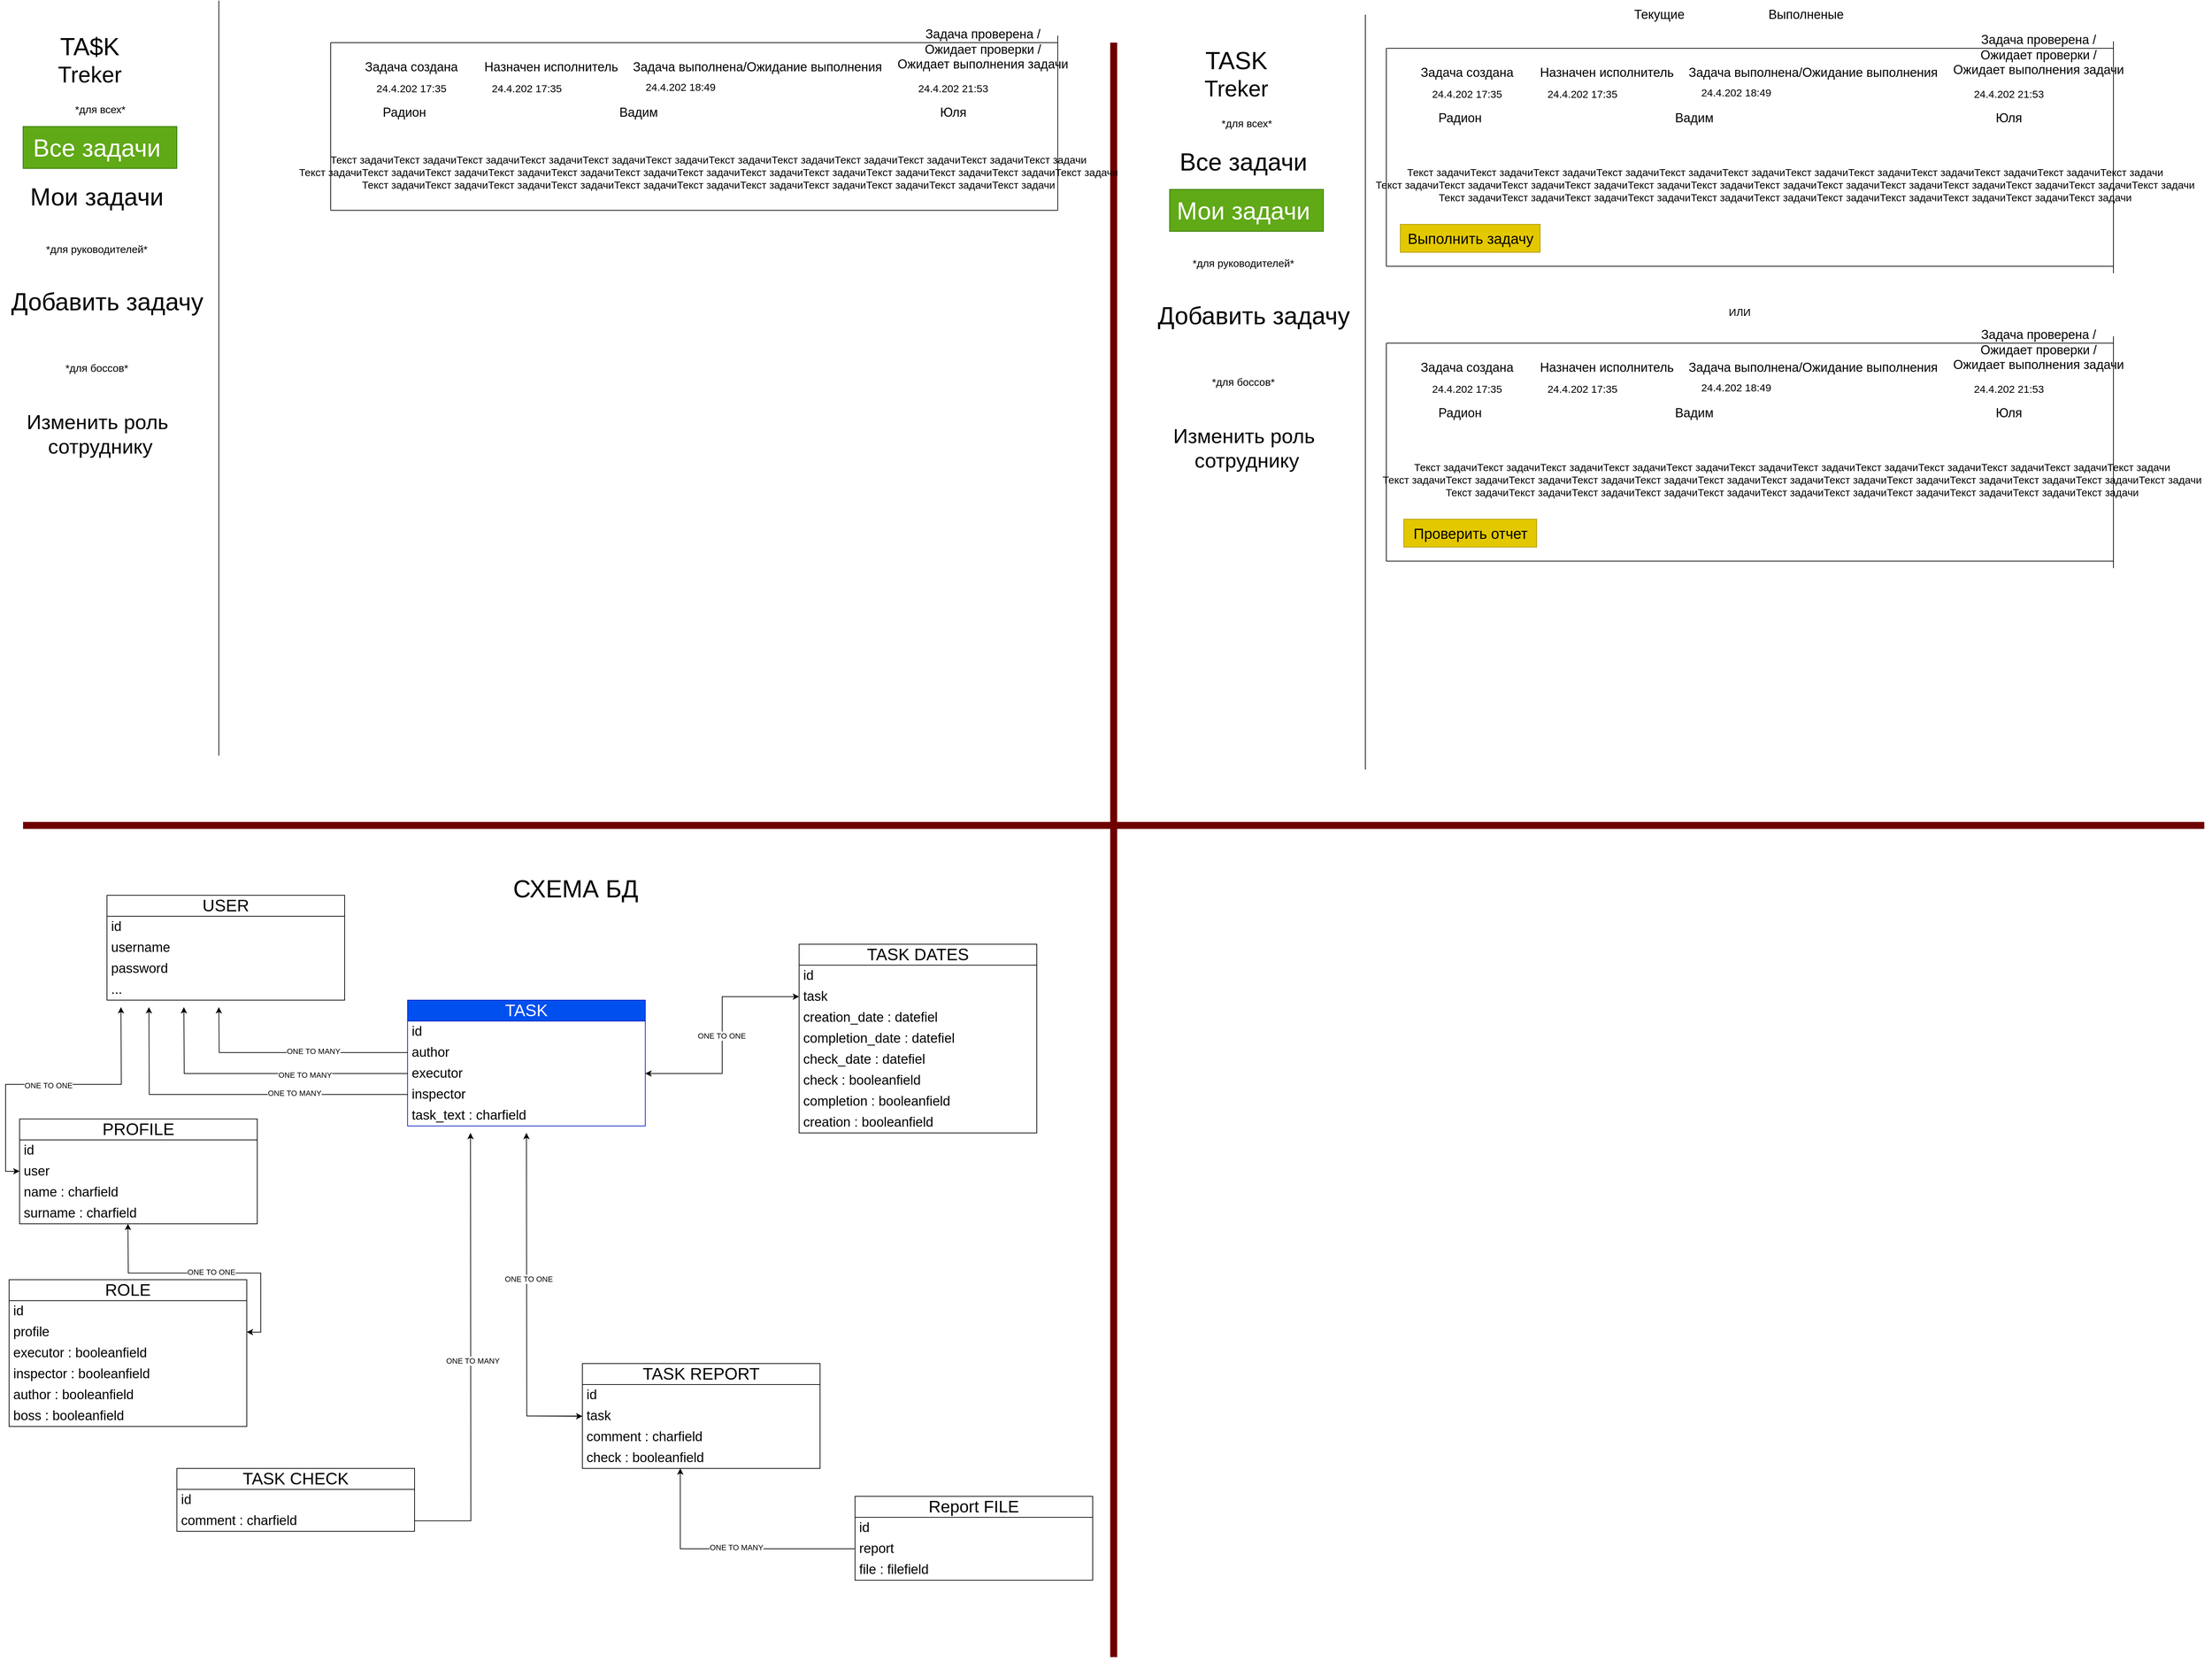 <mxfile version="24.7.17">
  <diagram name="Страница — 1" id="W4b2dV0mAFgNPlv_mc90">
    <mxGraphModel dx="3990" dy="2712" grid="1" gridSize="10" guides="1" tooltips="1" connect="1" arrows="1" fold="1" page="1" pageScale="1" pageWidth="1600" pageHeight="1200" math="0" shadow="0">
      <root>
        <mxCell id="0" />
        <mxCell id="1" parent="0" />
        <mxCell id="BYbfCk42pJMVtkxHDSxJ-13" value="" style="endArrow=none;html=1;rounded=0;fillColor=#a20025;strokeColor=#6F0000;strokeWidth=10;" edge="1" parent="1">
          <mxGeometry width="50" height="50" relative="1" as="geometry">
            <mxPoint y="1190" as="sourcePoint" />
            <mxPoint y="-1120" as="targetPoint" />
          </mxGeometry>
        </mxCell>
        <mxCell id="BYbfCk42pJMVtkxHDSxJ-14" value="" style="endArrow=none;html=1;rounded=0;fillColor=#a20025;strokeColor=#6F0000;strokeWidth=10;" edge="1" parent="1">
          <mxGeometry width="50" height="50" relative="1" as="geometry">
            <mxPoint x="1560" as="sourcePoint" />
            <mxPoint x="-1560" as="targetPoint" />
          </mxGeometry>
        </mxCell>
        <mxCell id="BYbfCk42pJMVtkxHDSxJ-15" value="" style="endArrow=none;html=1;rounded=0;" edge="1" parent="1">
          <mxGeometry width="50" height="50" relative="1" as="geometry">
            <mxPoint x="-1280" y="-100" as="sourcePoint" />
            <mxPoint x="-1280" y="-110" as="targetPoint" />
            <Array as="points">
              <mxPoint x="-1280" y="-1180" />
            </Array>
          </mxGeometry>
        </mxCell>
        <mxCell id="BYbfCk42pJMVtkxHDSxJ-16" value="&lt;font style=&quot;font-size: 35px;&quot;&gt;TA$K&lt;/font&gt;&lt;div&gt;&lt;font style=&quot;font-size: 32px;&quot;&gt;Treker&lt;/font&gt;&lt;/div&gt;" style="text;html=1;align=center;verticalAlign=middle;resizable=0;points=[];autosize=1;strokeColor=none;fillColor=none;" vertex="1" parent="1">
          <mxGeometry x="-1520" y="-1140" width="110" height="90" as="geometry" />
        </mxCell>
        <mxCell id="BYbfCk42pJMVtkxHDSxJ-18" value="&lt;span style=&quot;font-size: 35px;&quot;&gt;Все задачи&amp;nbsp;&lt;/span&gt;" style="text;html=1;align=center;verticalAlign=middle;resizable=0;points=[];autosize=1;strokeColor=#2D7600;fillColor=#60a917;fontColor=#ffffff;" vertex="1" parent="1">
          <mxGeometry x="-1560" y="-1000" width="220" height="60" as="geometry" />
        </mxCell>
        <mxCell id="BYbfCk42pJMVtkxHDSxJ-19" value="&lt;span style=&quot;font-size: 35px;&quot;&gt;Мои задачи&amp;nbsp;&lt;/span&gt;" style="text;html=1;align=center;verticalAlign=middle;resizable=0;points=[];autosize=1;strokeColor=none;fillColor=none;" vertex="1" parent="1">
          <mxGeometry x="-1560" y="-930" width="220" height="60" as="geometry" />
        </mxCell>
        <mxCell id="BYbfCk42pJMVtkxHDSxJ-20" value="&lt;font style=&quot;font-size: 15px;&quot;&gt;*для всех*&lt;/font&gt;" style="text;html=1;align=center;verticalAlign=middle;resizable=0;points=[];autosize=1;strokeColor=none;fillColor=none;" vertex="1" parent="1">
          <mxGeometry x="-1500" y="-1040" width="100" height="30" as="geometry" />
        </mxCell>
        <mxCell id="BYbfCk42pJMVtkxHDSxJ-22" value="&lt;font style=&quot;font-size: 15px;&quot;&gt;*для руководителей*&lt;/font&gt;" style="text;html=1;align=center;verticalAlign=middle;resizable=0;points=[];autosize=1;strokeColor=none;fillColor=none;" vertex="1" parent="1">
          <mxGeometry x="-1540" y="-840" width="170" height="30" as="geometry" />
        </mxCell>
        <mxCell id="BYbfCk42pJMVtkxHDSxJ-23" value="&lt;span style=&quot;font-size: 35px;&quot;&gt;Добавить задачу&lt;/span&gt;" style="text;html=1;align=center;verticalAlign=middle;resizable=0;points=[];autosize=1;strokeColor=none;fillColor=none;" vertex="1" parent="1">
          <mxGeometry x="-1590" y="-780" width="300" height="60" as="geometry" />
        </mxCell>
        <mxCell id="BYbfCk42pJMVtkxHDSxJ-24" value="&lt;font style=&quot;font-size: 15px;&quot;&gt;*для боссов*&lt;/font&gt;" style="text;html=1;align=center;verticalAlign=middle;resizable=0;points=[];autosize=1;strokeColor=none;fillColor=none;" vertex="1" parent="1">
          <mxGeometry x="-1510" y="-670" width="110" height="30" as="geometry" />
        </mxCell>
        <mxCell id="BYbfCk42pJMVtkxHDSxJ-25" value="&lt;font style=&quot;font-size: 29px;&quot;&gt;Изменить роль&amp;nbsp;&lt;/font&gt;&lt;div&gt;&lt;font style=&quot;font-size: 29px;&quot;&gt;сотруднику&lt;/font&gt;&lt;/div&gt;" style="text;html=1;align=center;verticalAlign=middle;resizable=0;points=[];autosize=1;strokeColor=none;fillColor=none;" vertex="1" parent="1">
          <mxGeometry x="-1565" y="-600" width="230" height="80" as="geometry" />
        </mxCell>
        <mxCell id="BYbfCk42pJMVtkxHDSxJ-26" value="" style="endArrow=none;html=1;rounded=0;" edge="1" parent="1">
          <mxGeometry width="50" height="50" relative="1" as="geometry">
            <mxPoint x="-1120" y="-1120" as="sourcePoint" />
            <mxPoint x="-80" y="-1120" as="targetPoint" />
          </mxGeometry>
        </mxCell>
        <mxCell id="BYbfCk42pJMVtkxHDSxJ-27" value="" style="endArrow=none;html=1;rounded=0;" edge="1" parent="1">
          <mxGeometry width="50" height="50" relative="1" as="geometry">
            <mxPoint x="-1120" y="-880" as="sourcePoint" />
            <mxPoint x="-1120" y="-1120" as="targetPoint" />
          </mxGeometry>
        </mxCell>
        <mxCell id="BYbfCk42pJMVtkxHDSxJ-28" value="" style="endArrow=none;html=1;rounded=0;" edge="1" parent="1">
          <mxGeometry width="50" height="50" relative="1" as="geometry">
            <mxPoint x="-1120" y="-880" as="sourcePoint" />
            <mxPoint x="-80" y="-880" as="targetPoint" />
          </mxGeometry>
        </mxCell>
        <mxCell id="BYbfCk42pJMVtkxHDSxJ-29" value="" style="endArrow=none;html=1;rounded=0;" edge="1" parent="1">
          <mxGeometry width="50" height="50" relative="1" as="geometry">
            <mxPoint x="-80" y="-880" as="sourcePoint" />
            <mxPoint x="-80" y="-1130" as="targetPoint" />
          </mxGeometry>
        </mxCell>
        <mxCell id="BYbfCk42pJMVtkxHDSxJ-30" value="&lt;font style=&quot;font-size: 18px;&quot;&gt;Задача создана&lt;/font&gt;" style="text;html=1;align=center;verticalAlign=middle;resizable=0;points=[];autosize=1;strokeColor=none;fillColor=none;" vertex="1" parent="1">
          <mxGeometry x="-1085" y="-1105" width="160" height="40" as="geometry" />
        </mxCell>
        <mxCell id="BYbfCk42pJMVtkxHDSxJ-31" value="&lt;font style=&quot;font-size: 18px;&quot;&gt;Радион&lt;/font&gt;" style="text;html=1;align=center;verticalAlign=middle;resizable=0;points=[];autosize=1;strokeColor=none;fillColor=none;" vertex="1" parent="1">
          <mxGeometry x="-1060" y="-1040" width="90" height="40" as="geometry" />
        </mxCell>
        <mxCell id="BYbfCk42pJMVtkxHDSxJ-32" value="&lt;font style=&quot;font-size: 15px;&quot;&gt;24.4.202&amp;nbsp;&lt;/font&gt;&lt;span style=&quot;font-size: 15px;&quot;&gt;17:35&lt;/span&gt;" style="text;html=1;align=center;verticalAlign=middle;resizable=0;points=[];autosize=1;strokeColor=none;fillColor=none;" vertex="1" parent="1">
          <mxGeometry x="-1075" y="-1070" width="140" height="30" as="geometry" />
        </mxCell>
        <mxCell id="BYbfCk42pJMVtkxHDSxJ-33" value="&lt;font style=&quot;font-size: 18px;&quot;&gt;Назначен исполнитель&lt;/font&gt;" style="text;html=1;align=center;verticalAlign=middle;resizable=0;points=[];autosize=1;strokeColor=none;fillColor=none;" vertex="1" parent="1">
          <mxGeometry x="-910" y="-1105" width="210" height="40" as="geometry" />
        </mxCell>
        <mxCell id="BYbfCk42pJMVtkxHDSxJ-34" value="&lt;span style=&quot;font-size: 18px;&quot;&gt;Вадим&lt;/span&gt;" style="text;html=1;align=center;verticalAlign=middle;resizable=0;points=[];autosize=1;strokeColor=none;fillColor=none;" vertex="1" parent="1">
          <mxGeometry x="-720" y="-1040" width="80" height="40" as="geometry" />
        </mxCell>
        <mxCell id="BYbfCk42pJMVtkxHDSxJ-35" value="&lt;font style=&quot;font-size: 15px;&quot;&gt;24.4.202 17:35&lt;/font&gt;" style="text;html=1;align=center;verticalAlign=middle;resizable=0;points=[];autosize=1;strokeColor=none;fillColor=none;" vertex="1" parent="1">
          <mxGeometry x="-910" y="-1070" width="140" height="30" as="geometry" />
        </mxCell>
        <mxCell id="BYbfCk42pJMVtkxHDSxJ-36" value="&lt;font style=&quot;font-size: 18px;&quot;&gt;Задача выполнена/Ожидание выполнения&lt;/font&gt;" style="text;html=1;align=center;verticalAlign=middle;resizable=0;points=[];autosize=1;strokeColor=none;fillColor=none;" vertex="1" parent="1">
          <mxGeometry x="-700" y="-1105" width="380" height="40" as="geometry" />
        </mxCell>
        <mxCell id="BYbfCk42pJMVtkxHDSxJ-38" value="&lt;font style=&quot;font-size: 15px;&quot;&gt;24.4.202 18:49&lt;/font&gt;" style="text;html=1;align=center;verticalAlign=middle;resizable=0;points=[];autosize=1;strokeColor=none;fillColor=none;" vertex="1" parent="1">
          <mxGeometry x="-690" y="-1072.5" width="140" height="30" as="geometry" />
        </mxCell>
        <mxCell id="BYbfCk42pJMVtkxHDSxJ-39" value="&lt;font style=&quot;font-size: 18px;&quot;&gt;Задача проверена /&amp;nbsp;&lt;/font&gt;&lt;div&gt;&lt;font style=&quot;font-size: 18px;&quot;&gt;Ожидает проверки /&amp;nbsp;&lt;/font&gt;&lt;/div&gt;&lt;div&gt;&lt;font style=&quot;font-size: 18px;&quot;&gt;Ожидает выполнения задачи&amp;nbsp;&lt;/font&gt;&lt;/div&gt;" style="text;html=1;align=center;verticalAlign=middle;resizable=0;points=[];autosize=1;strokeColor=none;fillColor=none;" vertex="1" parent="1">
          <mxGeometry x="-320" y="-1150" width="270" height="80" as="geometry" />
        </mxCell>
        <mxCell id="BYbfCk42pJMVtkxHDSxJ-40" value="&lt;font style=&quot;font-size: 15px;&quot;&gt;24.4.202 21:53&lt;/font&gt;" style="text;html=1;align=center;verticalAlign=middle;resizable=0;points=[];autosize=1;strokeColor=none;fillColor=none;" vertex="1" parent="1">
          <mxGeometry x="-300" y="-1070" width="140" height="30" as="geometry" />
        </mxCell>
        <mxCell id="BYbfCk42pJMVtkxHDSxJ-41" value="&lt;span style=&quot;font-size: 18px;&quot;&gt;Юля&lt;/span&gt;" style="text;html=1;align=center;verticalAlign=middle;resizable=0;points=[];autosize=1;strokeColor=none;fillColor=none;" vertex="1" parent="1">
          <mxGeometry x="-260" y="-1040" width="60" height="40" as="geometry" />
        </mxCell>
        <mxCell id="BYbfCk42pJMVtkxHDSxJ-43" value="&lt;span style=&quot;font-size: 15px;&quot;&gt;Текст задачи&lt;/span&gt;&lt;span style=&quot;font-size: 15px;&quot;&gt;Текст задачи&lt;/span&gt;&lt;span style=&quot;font-size: 15px;&quot;&gt;Текст задачи&lt;/span&gt;&lt;span style=&quot;font-size: 15px;&quot;&gt;Текст задачи&lt;/span&gt;&lt;span style=&quot;font-size: 15px;&quot;&gt;Текст задачи&lt;/span&gt;&lt;span style=&quot;font-size: 15px;&quot;&gt;Текст задачи&lt;/span&gt;&lt;span style=&quot;font-size: 15px;&quot;&gt;Текст задачи&lt;/span&gt;&lt;span style=&quot;font-size: 15px;&quot;&gt;Текст задачи&lt;/span&gt;&lt;span style=&quot;font-size: 15px;&quot;&gt;Текст задачи&lt;/span&gt;&lt;span style=&quot;font-size: 15px;&quot;&gt;Текст задачи&lt;/span&gt;&lt;span style=&quot;font-size: 15px;&quot;&gt;Текст задачи&lt;/span&gt;&lt;span style=&quot;font-size: 15px;&quot;&gt;Текст задачи&lt;/span&gt;&lt;div&gt;&lt;span style=&quot;font-size: 15px;&quot;&gt;Текст задачи&lt;/span&gt;&lt;span style=&quot;background-color: initial; font-size: 15px;&quot;&gt;Текст задачи&lt;/span&gt;&lt;span style=&quot;background-color: initial; font-size: 15px;&quot;&gt;Текст задачи&lt;/span&gt;&lt;span style=&quot;background-color: initial; font-size: 15px;&quot;&gt;Текст задачи&lt;/span&gt;&lt;span style=&quot;background-color: initial; font-size: 15px;&quot;&gt;Текст задачи&lt;/span&gt;&lt;span style=&quot;background-color: initial; font-size: 15px;&quot;&gt;Текст задачи&lt;/span&gt;&lt;span style=&quot;background-color: initial; font-size: 15px;&quot;&gt;Текст задачи&lt;/span&gt;&lt;span style=&quot;background-color: initial; font-size: 15px;&quot;&gt;Текст задачи&lt;/span&gt;&lt;span style=&quot;background-color: initial; font-size: 15px;&quot;&gt;Текст задачи&lt;/span&gt;&lt;span style=&quot;background-color: initial; font-size: 15px;&quot;&gt;Текст задачи&lt;/span&gt;&lt;span style=&quot;background-color: initial; font-size: 15px;&quot;&gt;Текст задачи&lt;/span&gt;&lt;span style=&quot;background-color: initial; font-size: 15px;&quot;&gt;Текст задачи&lt;/span&gt;&lt;span style=&quot;background-color: initial; font-size: 15px;&quot;&gt;Текст задачи&lt;/span&gt;&lt;div&gt;&lt;span style=&quot;font-size: 15px; background-color: initial;&quot;&gt;Текст задачи&lt;/span&gt;&lt;span style=&quot;background-color: initial; font-size: 15px;&quot;&gt;Текст задачи&lt;/span&gt;&lt;span style=&quot;background-color: initial; font-size: 15px;&quot;&gt;Текст задачи&lt;/span&gt;&lt;span style=&quot;background-color: initial; font-size: 15px;&quot;&gt;Текст задачи&lt;/span&gt;&lt;span style=&quot;background-color: initial; font-size: 15px;&quot;&gt;Текст задачи&lt;/span&gt;&lt;span style=&quot;background-color: initial; font-size: 15px;&quot;&gt;Текст задачи&lt;/span&gt;&lt;span style=&quot;background-color: initial; font-size: 15px;&quot;&gt;Текст задачи&lt;/span&gt;&lt;span style=&quot;background-color: initial; font-size: 15px;&quot;&gt;Текст задачи&lt;/span&gt;&lt;span style=&quot;background-color: initial; font-size: 15px;&quot;&gt;Текст задачи&lt;/span&gt;&lt;span style=&quot;background-color: initial; font-size: 15px;&quot;&gt;Текст задачи&lt;/span&gt;&lt;span style=&quot;background-color: initial; font-size: 15px;&quot;&gt;Текст задачи&lt;/span&gt;&lt;/div&gt;&lt;/div&gt;" style="text;html=1;align=center;verticalAlign=middle;resizable=0;points=[];autosize=1;strokeColor=none;fillColor=none;" vertex="1" parent="1">
          <mxGeometry x="-1180" y="-970" width="1200" height="70" as="geometry" />
        </mxCell>
        <mxCell id="BYbfCk42pJMVtkxHDSxJ-69" value="" style="endArrow=none;html=1;rounded=0;" edge="1" parent="1">
          <mxGeometry width="50" height="50" relative="1" as="geometry">
            <mxPoint x="360" y="-80" as="sourcePoint" />
            <mxPoint x="360" y="-90" as="targetPoint" />
            <Array as="points">
              <mxPoint x="360" y="-1160" />
            </Array>
          </mxGeometry>
        </mxCell>
        <mxCell id="BYbfCk42pJMVtkxHDSxJ-70" value="&lt;font style=&quot;font-size: 35px;&quot;&gt;TASK&lt;/font&gt;&lt;div&gt;&lt;font style=&quot;font-size: 32px;&quot;&gt;Treker&lt;/font&gt;&lt;/div&gt;" style="text;html=1;align=center;verticalAlign=middle;resizable=0;points=[];autosize=1;strokeColor=none;fillColor=none;" vertex="1" parent="1">
          <mxGeometry x="120" y="-1120" width="110" height="90" as="geometry" />
        </mxCell>
        <mxCell id="BYbfCk42pJMVtkxHDSxJ-71" value="&lt;span style=&quot;font-size: 35px;&quot;&gt;Все задачи&amp;nbsp;&lt;/span&gt;" style="text;html=1;align=center;verticalAlign=middle;resizable=0;points=[];autosize=1;" vertex="1" parent="1">
          <mxGeometry x="80" y="-980" width="220" height="60" as="geometry" />
        </mxCell>
        <mxCell id="BYbfCk42pJMVtkxHDSxJ-72" value="&lt;span style=&quot;font-size: 35px;&quot;&gt;Мои задачи&amp;nbsp;&lt;/span&gt;" style="text;html=1;align=center;verticalAlign=middle;resizable=0;points=[];autosize=1;strokeColor=#2D7600;fillColor=#60a917;fontColor=#ffffff;" vertex="1" parent="1">
          <mxGeometry x="80" y="-910" width="220" height="60" as="geometry" />
        </mxCell>
        <mxCell id="BYbfCk42pJMVtkxHDSxJ-73" value="&lt;font style=&quot;font-size: 15px;&quot;&gt;*для всех*&lt;/font&gt;" style="text;html=1;align=center;verticalAlign=middle;resizable=0;points=[];autosize=1;strokeColor=none;fillColor=none;" vertex="1" parent="1">
          <mxGeometry x="140" y="-1020" width="100" height="30" as="geometry" />
        </mxCell>
        <mxCell id="BYbfCk42pJMVtkxHDSxJ-74" value="&lt;font style=&quot;font-size: 15px;&quot;&gt;*для руководителей*&lt;/font&gt;" style="text;html=1;align=center;verticalAlign=middle;resizable=0;points=[];autosize=1;strokeColor=none;fillColor=none;" vertex="1" parent="1">
          <mxGeometry x="100" y="-820" width="170" height="30" as="geometry" />
        </mxCell>
        <mxCell id="BYbfCk42pJMVtkxHDSxJ-75" value="&lt;span style=&quot;font-size: 35px;&quot;&gt;Добавить задачу&lt;/span&gt;" style="text;html=1;align=center;verticalAlign=middle;resizable=0;points=[];autosize=1;strokeColor=none;fillColor=none;" vertex="1" parent="1">
          <mxGeometry x="50" y="-760" width="300" height="60" as="geometry" />
        </mxCell>
        <mxCell id="BYbfCk42pJMVtkxHDSxJ-76" value="&lt;font style=&quot;font-size: 15px;&quot;&gt;*для боссов*&lt;/font&gt;" style="text;html=1;align=center;verticalAlign=middle;resizable=0;points=[];autosize=1;strokeColor=none;fillColor=none;" vertex="1" parent="1">
          <mxGeometry x="130" y="-650" width="110" height="30" as="geometry" />
        </mxCell>
        <mxCell id="BYbfCk42pJMVtkxHDSxJ-77" value="&lt;font style=&quot;font-size: 29px;&quot;&gt;Изменить роль&amp;nbsp;&lt;/font&gt;&lt;div&gt;&lt;font style=&quot;font-size: 29px;&quot;&gt;сотруднику&lt;/font&gt;&lt;/div&gt;" style="text;html=1;align=center;verticalAlign=middle;resizable=0;points=[];autosize=1;strokeColor=none;fillColor=none;" vertex="1" parent="1">
          <mxGeometry x="75" y="-580" width="230" height="80" as="geometry" />
        </mxCell>
        <mxCell id="BYbfCk42pJMVtkxHDSxJ-78" value="" style="endArrow=none;html=1;rounded=0;" edge="1" parent="1">
          <mxGeometry width="50" height="50" relative="1" as="geometry">
            <mxPoint x="390" y="-1111.82" as="sourcePoint" />
            <mxPoint x="1430" y="-1111.82" as="targetPoint" />
          </mxGeometry>
        </mxCell>
        <mxCell id="BYbfCk42pJMVtkxHDSxJ-79" value="" style="endArrow=none;html=1;rounded=0;" edge="1" parent="1">
          <mxGeometry width="50" height="50" relative="1" as="geometry">
            <mxPoint x="390" y="-800" as="sourcePoint" />
            <mxPoint x="390" y="-1111.82" as="targetPoint" />
          </mxGeometry>
        </mxCell>
        <mxCell id="BYbfCk42pJMVtkxHDSxJ-80" value="" style="endArrow=none;html=1;rounded=0;" edge="1" parent="1">
          <mxGeometry width="50" height="50" relative="1" as="geometry">
            <mxPoint x="390" y="-800" as="sourcePoint" />
            <mxPoint x="1430" y="-800" as="targetPoint" />
          </mxGeometry>
        </mxCell>
        <mxCell id="BYbfCk42pJMVtkxHDSxJ-81" value="" style="endArrow=none;html=1;rounded=0;" edge="1" parent="1">
          <mxGeometry width="50" height="50" relative="1" as="geometry">
            <mxPoint x="1430" y="-790" as="sourcePoint" />
            <mxPoint x="1430" y="-1121.82" as="targetPoint" />
          </mxGeometry>
        </mxCell>
        <mxCell id="BYbfCk42pJMVtkxHDSxJ-82" value="&lt;font style=&quot;font-size: 18px;&quot;&gt;Задача создана&lt;/font&gt;" style="text;html=1;align=center;verticalAlign=middle;resizable=0;points=[];autosize=1;strokeColor=none;fillColor=none;" vertex="1" parent="1">
          <mxGeometry x="425" y="-1096.82" width="160" height="40" as="geometry" />
        </mxCell>
        <mxCell id="BYbfCk42pJMVtkxHDSxJ-83" value="&lt;font style=&quot;font-size: 18px;&quot;&gt;Радион&lt;/font&gt;" style="text;html=1;align=center;verticalAlign=middle;resizable=0;points=[];autosize=1;strokeColor=none;fillColor=none;" vertex="1" parent="1">
          <mxGeometry x="450" y="-1031.82" width="90" height="40" as="geometry" />
        </mxCell>
        <mxCell id="BYbfCk42pJMVtkxHDSxJ-84" value="&lt;font style=&quot;font-size: 15px;&quot;&gt;24.4.202&amp;nbsp;&lt;/font&gt;&lt;span style=&quot;font-size: 15px;&quot;&gt;17:35&lt;/span&gt;" style="text;html=1;align=center;verticalAlign=middle;resizable=0;points=[];autosize=1;strokeColor=none;fillColor=none;" vertex="1" parent="1">
          <mxGeometry x="435" y="-1061.82" width="140" height="30" as="geometry" />
        </mxCell>
        <mxCell id="BYbfCk42pJMVtkxHDSxJ-85" value="&lt;font style=&quot;font-size: 18px;&quot;&gt;Назначен исполнитель&lt;/font&gt;" style="text;html=1;align=center;verticalAlign=middle;resizable=0;points=[];autosize=1;strokeColor=none;fillColor=none;" vertex="1" parent="1">
          <mxGeometry x="600" y="-1096.82" width="210" height="40" as="geometry" />
        </mxCell>
        <mxCell id="BYbfCk42pJMVtkxHDSxJ-86" value="&lt;span style=&quot;font-size: 18px;&quot;&gt;Вадим&lt;/span&gt;" style="text;html=1;align=center;verticalAlign=middle;resizable=0;points=[];autosize=1;strokeColor=none;fillColor=none;" vertex="1" parent="1">
          <mxGeometry x="790" y="-1031.82" width="80" height="40" as="geometry" />
        </mxCell>
        <mxCell id="BYbfCk42pJMVtkxHDSxJ-87" value="&lt;font style=&quot;font-size: 15px;&quot;&gt;24.4.202 17:35&lt;/font&gt;" style="text;html=1;align=center;verticalAlign=middle;resizable=0;points=[];autosize=1;strokeColor=none;fillColor=none;" vertex="1" parent="1">
          <mxGeometry x="600" y="-1061.82" width="140" height="30" as="geometry" />
        </mxCell>
        <mxCell id="BYbfCk42pJMVtkxHDSxJ-88" value="&lt;font style=&quot;font-size: 18px;&quot;&gt;Задача выполнена/Ожидание выполнения&lt;/font&gt;" style="text;html=1;align=center;verticalAlign=middle;resizable=0;points=[];autosize=1;strokeColor=none;fillColor=none;" vertex="1" parent="1">
          <mxGeometry x="810" y="-1096.82" width="380" height="40" as="geometry" />
        </mxCell>
        <mxCell id="BYbfCk42pJMVtkxHDSxJ-89" value="&lt;font style=&quot;font-size: 15px;&quot;&gt;24.4.202 18:49&lt;/font&gt;" style="text;html=1;align=center;verticalAlign=middle;resizable=0;points=[];autosize=1;strokeColor=none;fillColor=none;" vertex="1" parent="1">
          <mxGeometry x="820" y="-1064.32" width="140" height="30" as="geometry" />
        </mxCell>
        <mxCell id="BYbfCk42pJMVtkxHDSxJ-90" value="&lt;font style=&quot;font-size: 18px;&quot;&gt;Задача проверена /&amp;nbsp;&lt;/font&gt;&lt;div&gt;&lt;font style=&quot;font-size: 18px;&quot;&gt;Ожидает проверки /&amp;nbsp;&lt;/font&gt;&lt;/div&gt;&lt;div&gt;&lt;font style=&quot;font-size: 18px;&quot;&gt;Ожидает выполнения задачи&amp;nbsp;&lt;/font&gt;&lt;/div&gt;" style="text;html=1;align=center;verticalAlign=middle;resizable=0;points=[];autosize=1;strokeColor=none;fillColor=none;" vertex="1" parent="1">
          <mxGeometry x="1190" y="-1141.82" width="270" height="80" as="geometry" />
        </mxCell>
        <mxCell id="BYbfCk42pJMVtkxHDSxJ-91" value="&lt;font style=&quot;font-size: 15px;&quot;&gt;24.4.202 21:53&lt;/font&gt;" style="text;html=1;align=center;verticalAlign=middle;resizable=0;points=[];autosize=1;strokeColor=none;fillColor=none;" vertex="1" parent="1">
          <mxGeometry x="1210" y="-1061.82" width="140" height="30" as="geometry" />
        </mxCell>
        <mxCell id="BYbfCk42pJMVtkxHDSxJ-92" value="&lt;span style=&quot;font-size: 18px;&quot;&gt;Юля&lt;/span&gt;" style="text;html=1;align=center;verticalAlign=middle;resizable=0;points=[];autosize=1;strokeColor=none;fillColor=none;" vertex="1" parent="1">
          <mxGeometry x="1250" y="-1031.82" width="60" height="40" as="geometry" />
        </mxCell>
        <mxCell id="BYbfCk42pJMVtkxHDSxJ-93" value="&lt;span style=&quot;font-size: 15px;&quot;&gt;Текст задачи&lt;/span&gt;&lt;span style=&quot;font-size: 15px;&quot;&gt;Текст задачи&lt;/span&gt;&lt;span style=&quot;font-size: 15px;&quot;&gt;Текст задачи&lt;/span&gt;&lt;span style=&quot;font-size: 15px;&quot;&gt;Текст задачи&lt;/span&gt;&lt;span style=&quot;font-size: 15px;&quot;&gt;Текст задачи&lt;/span&gt;&lt;span style=&quot;font-size: 15px;&quot;&gt;Текст задачи&lt;/span&gt;&lt;span style=&quot;font-size: 15px;&quot;&gt;Текст задачи&lt;/span&gt;&lt;span style=&quot;font-size: 15px;&quot;&gt;Текст задачи&lt;/span&gt;&lt;span style=&quot;font-size: 15px;&quot;&gt;Текст задачи&lt;/span&gt;&lt;span style=&quot;font-size: 15px;&quot;&gt;Текст задачи&lt;/span&gt;&lt;span style=&quot;font-size: 15px;&quot;&gt;Текст задачи&lt;/span&gt;&lt;span style=&quot;font-size: 15px;&quot;&gt;Текст задачи&lt;/span&gt;&lt;div&gt;&lt;span style=&quot;font-size: 15px;&quot;&gt;Текст задачи&lt;/span&gt;&lt;span style=&quot;background-color: initial; font-size: 15px;&quot;&gt;Текст задачи&lt;/span&gt;&lt;span style=&quot;background-color: initial; font-size: 15px;&quot;&gt;Текст задачи&lt;/span&gt;&lt;span style=&quot;background-color: initial; font-size: 15px;&quot;&gt;Текст задачи&lt;/span&gt;&lt;span style=&quot;background-color: initial; font-size: 15px;&quot;&gt;Текст задачи&lt;/span&gt;&lt;span style=&quot;background-color: initial; font-size: 15px;&quot;&gt;Текст задачи&lt;/span&gt;&lt;span style=&quot;background-color: initial; font-size: 15px;&quot;&gt;Текст задачи&lt;/span&gt;&lt;span style=&quot;background-color: initial; font-size: 15px;&quot;&gt;Текст задачи&lt;/span&gt;&lt;span style=&quot;background-color: initial; font-size: 15px;&quot;&gt;Текст задачи&lt;/span&gt;&lt;span style=&quot;background-color: initial; font-size: 15px;&quot;&gt;Текст задачи&lt;/span&gt;&lt;span style=&quot;background-color: initial; font-size: 15px;&quot;&gt;Текст задачи&lt;/span&gt;&lt;span style=&quot;background-color: initial; font-size: 15px;&quot;&gt;Текст задачи&lt;/span&gt;&lt;span style=&quot;background-color: initial; font-size: 15px;&quot;&gt;Текст задачи&lt;/span&gt;&lt;div&gt;&lt;span style=&quot;font-size: 15px; background-color: initial;&quot;&gt;Текст задачи&lt;/span&gt;&lt;span style=&quot;background-color: initial; font-size: 15px;&quot;&gt;Текст задачи&lt;/span&gt;&lt;span style=&quot;background-color: initial; font-size: 15px;&quot;&gt;Текст задачи&lt;/span&gt;&lt;span style=&quot;background-color: initial; font-size: 15px;&quot;&gt;Текст задачи&lt;/span&gt;&lt;span style=&quot;background-color: initial; font-size: 15px;&quot;&gt;Текст задачи&lt;/span&gt;&lt;span style=&quot;background-color: initial; font-size: 15px;&quot;&gt;Текст задачи&lt;/span&gt;&lt;span style=&quot;background-color: initial; font-size: 15px;&quot;&gt;Текст задачи&lt;/span&gt;&lt;span style=&quot;background-color: initial; font-size: 15px;&quot;&gt;Текст задачи&lt;/span&gt;&lt;span style=&quot;background-color: initial; font-size: 15px;&quot;&gt;Текст задачи&lt;/span&gt;&lt;span style=&quot;background-color: initial; font-size: 15px;&quot;&gt;Текст задачи&lt;/span&gt;&lt;span style=&quot;background-color: initial; font-size: 15px;&quot;&gt;Текст задачи&lt;/span&gt;&lt;/div&gt;&lt;/div&gt;" style="text;html=1;align=center;verticalAlign=middle;resizable=0;points=[];autosize=1;strokeColor=none;fillColor=none;" vertex="1" parent="1">
          <mxGeometry x="360" y="-951.82" width="1200" height="70" as="geometry" />
        </mxCell>
        <mxCell id="BYbfCk42pJMVtkxHDSxJ-95" value="&lt;font style=&quot;font-size: 21px;&quot;&gt;Выполнить задачу&lt;/font&gt;" style="text;html=1;align=center;verticalAlign=middle;resizable=0;points=[];autosize=1;strokeColor=#B09500;fillColor=#e3c800;fontColor=#000000;" vertex="1" parent="1">
          <mxGeometry x="410" y="-860" width="200" height="40" as="geometry" />
        </mxCell>
        <mxCell id="BYbfCk42pJMVtkxHDSxJ-96" value="&lt;font style=&quot;font-size: 15px;&quot;&gt;ИЛИ&lt;/font&gt;" style="text;html=1;align=center;verticalAlign=middle;resizable=0;points=[];autosize=1;strokeColor=none;fillColor=none;" vertex="1" parent="1">
          <mxGeometry x="870" y="-750" width="50" height="30" as="geometry" />
        </mxCell>
        <mxCell id="BYbfCk42pJMVtkxHDSxJ-97" value="" style="endArrow=none;html=1;rounded=0;" edge="1" parent="1">
          <mxGeometry width="50" height="50" relative="1" as="geometry">
            <mxPoint x="390" y="-690" as="sourcePoint" />
            <mxPoint x="1430" y="-690" as="targetPoint" />
          </mxGeometry>
        </mxCell>
        <mxCell id="BYbfCk42pJMVtkxHDSxJ-98" value="" style="endArrow=none;html=1;rounded=0;" edge="1" parent="1">
          <mxGeometry width="50" height="50" relative="1" as="geometry">
            <mxPoint x="390" y="-378.18" as="sourcePoint" />
            <mxPoint x="390" y="-690" as="targetPoint" />
          </mxGeometry>
        </mxCell>
        <mxCell id="BYbfCk42pJMVtkxHDSxJ-99" value="" style="endArrow=none;html=1;rounded=0;" edge="1" parent="1">
          <mxGeometry width="50" height="50" relative="1" as="geometry">
            <mxPoint x="390" y="-378.18" as="sourcePoint" />
            <mxPoint x="1430" y="-378.18" as="targetPoint" />
          </mxGeometry>
        </mxCell>
        <mxCell id="BYbfCk42pJMVtkxHDSxJ-100" value="" style="endArrow=none;html=1;rounded=0;" edge="1" parent="1">
          <mxGeometry width="50" height="50" relative="1" as="geometry">
            <mxPoint x="1430" y="-368.18" as="sourcePoint" />
            <mxPoint x="1430" y="-700" as="targetPoint" />
          </mxGeometry>
        </mxCell>
        <mxCell id="BYbfCk42pJMVtkxHDSxJ-101" value="&lt;font style=&quot;font-size: 18px;&quot;&gt;Задача создана&lt;/font&gt;" style="text;html=1;align=center;verticalAlign=middle;resizable=0;points=[];autosize=1;strokeColor=none;fillColor=none;" vertex="1" parent="1">
          <mxGeometry x="425" y="-675" width="160" height="40" as="geometry" />
        </mxCell>
        <mxCell id="BYbfCk42pJMVtkxHDSxJ-102" value="&lt;font style=&quot;font-size: 18px;&quot;&gt;Радион&lt;/font&gt;" style="text;html=1;align=center;verticalAlign=middle;resizable=0;points=[];autosize=1;strokeColor=none;fillColor=none;" vertex="1" parent="1">
          <mxGeometry x="450" y="-610" width="90" height="40" as="geometry" />
        </mxCell>
        <mxCell id="BYbfCk42pJMVtkxHDSxJ-103" value="&lt;font style=&quot;font-size: 15px;&quot;&gt;24.4.202&amp;nbsp;&lt;/font&gt;&lt;span style=&quot;font-size: 15px;&quot;&gt;17:35&lt;/span&gt;" style="text;html=1;align=center;verticalAlign=middle;resizable=0;points=[];autosize=1;strokeColor=none;fillColor=none;" vertex="1" parent="1">
          <mxGeometry x="435" y="-640" width="140" height="30" as="geometry" />
        </mxCell>
        <mxCell id="BYbfCk42pJMVtkxHDSxJ-104" value="&lt;font style=&quot;font-size: 18px;&quot;&gt;Назначен исполнитель&lt;/font&gt;" style="text;html=1;align=center;verticalAlign=middle;resizable=0;points=[];autosize=1;strokeColor=none;fillColor=none;" vertex="1" parent="1">
          <mxGeometry x="600" y="-675" width="210" height="40" as="geometry" />
        </mxCell>
        <mxCell id="BYbfCk42pJMVtkxHDSxJ-105" value="&lt;span style=&quot;font-size: 18px;&quot;&gt;Вадим&lt;/span&gt;" style="text;html=1;align=center;verticalAlign=middle;resizable=0;points=[];autosize=1;strokeColor=none;fillColor=none;" vertex="1" parent="1">
          <mxGeometry x="790" y="-610" width="80" height="40" as="geometry" />
        </mxCell>
        <mxCell id="BYbfCk42pJMVtkxHDSxJ-106" value="&lt;font style=&quot;font-size: 15px;&quot;&gt;24.4.202 17:35&lt;/font&gt;" style="text;html=1;align=center;verticalAlign=middle;resizable=0;points=[];autosize=1;strokeColor=none;fillColor=none;" vertex="1" parent="1">
          <mxGeometry x="600" y="-640" width="140" height="30" as="geometry" />
        </mxCell>
        <mxCell id="BYbfCk42pJMVtkxHDSxJ-107" value="&lt;font style=&quot;font-size: 18px;&quot;&gt;Задача выполнена/Ожидание выполнения&lt;/font&gt;" style="text;html=1;align=center;verticalAlign=middle;resizable=0;points=[];autosize=1;strokeColor=none;fillColor=none;" vertex="1" parent="1">
          <mxGeometry x="810" y="-675" width="380" height="40" as="geometry" />
        </mxCell>
        <mxCell id="BYbfCk42pJMVtkxHDSxJ-108" value="&lt;font style=&quot;font-size: 15px;&quot;&gt;24.4.202 18:49&lt;/font&gt;" style="text;html=1;align=center;verticalAlign=middle;resizable=0;points=[];autosize=1;strokeColor=none;fillColor=none;" vertex="1" parent="1">
          <mxGeometry x="820" y="-642.5" width="140" height="30" as="geometry" />
        </mxCell>
        <mxCell id="BYbfCk42pJMVtkxHDSxJ-109" value="&lt;font style=&quot;font-size: 18px;&quot;&gt;Задача проверена /&amp;nbsp;&lt;/font&gt;&lt;div&gt;&lt;font style=&quot;font-size: 18px;&quot;&gt;Ожидает проверки /&amp;nbsp;&lt;/font&gt;&lt;/div&gt;&lt;div&gt;&lt;font style=&quot;font-size: 18px;&quot;&gt;Ожидает выполнения задачи&amp;nbsp;&lt;/font&gt;&lt;/div&gt;" style="text;html=1;align=center;verticalAlign=middle;resizable=0;points=[];autosize=1;strokeColor=none;fillColor=none;" vertex="1" parent="1">
          <mxGeometry x="1190" y="-720" width="270" height="80" as="geometry" />
        </mxCell>
        <mxCell id="BYbfCk42pJMVtkxHDSxJ-110" value="&lt;font style=&quot;font-size: 15px;&quot;&gt;24.4.202 21:53&lt;/font&gt;" style="text;html=1;align=center;verticalAlign=middle;resizable=0;points=[];autosize=1;strokeColor=none;fillColor=none;" vertex="1" parent="1">
          <mxGeometry x="1210" y="-640" width="140" height="30" as="geometry" />
        </mxCell>
        <mxCell id="BYbfCk42pJMVtkxHDSxJ-111" value="&lt;span style=&quot;font-size: 18px;&quot;&gt;Юля&lt;/span&gt;" style="text;html=1;align=center;verticalAlign=middle;resizable=0;points=[];autosize=1;strokeColor=none;fillColor=none;" vertex="1" parent="1">
          <mxGeometry x="1250" y="-610" width="60" height="40" as="geometry" />
        </mxCell>
        <mxCell id="BYbfCk42pJMVtkxHDSxJ-112" value="&lt;span style=&quot;font-size: 15px;&quot;&gt;Текст задачи&lt;/span&gt;&lt;span style=&quot;font-size: 15px;&quot;&gt;Текст задачи&lt;/span&gt;&lt;span style=&quot;font-size: 15px;&quot;&gt;Текст задачи&lt;/span&gt;&lt;span style=&quot;font-size: 15px;&quot;&gt;Текст задачи&lt;/span&gt;&lt;span style=&quot;font-size: 15px;&quot;&gt;Текст задачи&lt;/span&gt;&lt;span style=&quot;font-size: 15px;&quot;&gt;Текст задачи&lt;/span&gt;&lt;span style=&quot;font-size: 15px;&quot;&gt;Текст задачи&lt;/span&gt;&lt;span style=&quot;font-size: 15px;&quot;&gt;Текст задачи&lt;/span&gt;&lt;span style=&quot;font-size: 15px;&quot;&gt;Текст задачи&lt;/span&gt;&lt;span style=&quot;font-size: 15px;&quot;&gt;Текст задачи&lt;/span&gt;&lt;span style=&quot;font-size: 15px;&quot;&gt;Текст задачи&lt;/span&gt;&lt;span style=&quot;font-size: 15px;&quot;&gt;Текст задачи&lt;/span&gt;&lt;div&gt;&lt;span style=&quot;font-size: 15px;&quot;&gt;Текст задачи&lt;/span&gt;&lt;span style=&quot;background-color: initial; font-size: 15px;&quot;&gt;Текст задачи&lt;/span&gt;&lt;span style=&quot;background-color: initial; font-size: 15px;&quot;&gt;Текст задачи&lt;/span&gt;&lt;span style=&quot;background-color: initial; font-size: 15px;&quot;&gt;Текст задачи&lt;/span&gt;&lt;span style=&quot;background-color: initial; font-size: 15px;&quot;&gt;Текст задачи&lt;/span&gt;&lt;span style=&quot;background-color: initial; font-size: 15px;&quot;&gt;Текст задачи&lt;/span&gt;&lt;span style=&quot;background-color: initial; font-size: 15px;&quot;&gt;Текст задачи&lt;/span&gt;&lt;span style=&quot;background-color: initial; font-size: 15px;&quot;&gt;Текст задачи&lt;/span&gt;&lt;span style=&quot;background-color: initial; font-size: 15px;&quot;&gt;Текст задачи&lt;/span&gt;&lt;span style=&quot;background-color: initial; font-size: 15px;&quot;&gt;Текст задачи&lt;/span&gt;&lt;span style=&quot;background-color: initial; font-size: 15px;&quot;&gt;Текст задачи&lt;/span&gt;&lt;span style=&quot;background-color: initial; font-size: 15px;&quot;&gt;Текст задачи&lt;/span&gt;&lt;span style=&quot;background-color: initial; font-size: 15px;&quot;&gt;Текст задачи&lt;/span&gt;&lt;div&gt;&lt;span style=&quot;font-size: 15px; background-color: initial;&quot;&gt;Текст задачи&lt;/span&gt;&lt;span style=&quot;background-color: initial; font-size: 15px;&quot;&gt;Текст задачи&lt;/span&gt;&lt;span style=&quot;background-color: initial; font-size: 15px;&quot;&gt;Текст задачи&lt;/span&gt;&lt;span style=&quot;background-color: initial; font-size: 15px;&quot;&gt;Текст задачи&lt;/span&gt;&lt;span style=&quot;background-color: initial; font-size: 15px;&quot;&gt;Текст задачи&lt;/span&gt;&lt;span style=&quot;background-color: initial; font-size: 15px;&quot;&gt;Текст задачи&lt;/span&gt;&lt;span style=&quot;background-color: initial; font-size: 15px;&quot;&gt;Текст задачи&lt;/span&gt;&lt;span style=&quot;background-color: initial; font-size: 15px;&quot;&gt;Текст задачи&lt;/span&gt;&lt;span style=&quot;background-color: initial; font-size: 15px;&quot;&gt;Текст задачи&lt;/span&gt;&lt;span style=&quot;background-color: initial; font-size: 15px;&quot;&gt;Текст задачи&lt;/span&gt;&lt;span style=&quot;background-color: initial; font-size: 15px;&quot;&gt;Текст задачи&lt;/span&gt;&lt;/div&gt;&lt;/div&gt;" style="text;html=1;align=center;verticalAlign=middle;resizable=0;points=[];autosize=1;strokeColor=none;fillColor=none;" vertex="1" parent="1">
          <mxGeometry x="370" y="-530" width="1200" height="70" as="geometry" />
        </mxCell>
        <mxCell id="BYbfCk42pJMVtkxHDSxJ-113" value="&lt;font style=&quot;font-size: 21px;&quot;&gt;Проверить отчет&lt;/font&gt;" style="text;html=1;align=center;verticalAlign=middle;resizable=0;points=[];autosize=1;strokeColor=#B09500;fillColor=#e3c800;fontColor=#000000;" vertex="1" parent="1">
          <mxGeometry x="415" y="-438.18" width="190" height="40" as="geometry" />
        </mxCell>
        <mxCell id="BYbfCk42pJMVtkxHDSxJ-114" value="&lt;font style=&quot;font-size: 18px;&quot;&gt;Текущие&lt;/font&gt;" style="text;html=1;align=center;verticalAlign=middle;resizable=0;points=[];autosize=1;strokeColor=none;fillColor=none;" vertex="1" parent="1">
          <mxGeometry x="730" y="-1180" width="100" height="40" as="geometry" />
        </mxCell>
        <mxCell id="BYbfCk42pJMVtkxHDSxJ-115" value="&lt;font style=&quot;font-size: 18px;&quot;&gt;Выполненые&lt;/font&gt;" style="text;html=1;align=center;verticalAlign=middle;resizable=0;points=[];autosize=1;strokeColor=none;fillColor=none;" vertex="1" parent="1">
          <mxGeometry x="925" y="-1180" width="130" height="40" as="geometry" />
        </mxCell>
        <mxCell id="BYbfCk42pJMVtkxHDSxJ-116" value="&lt;span style=&quot;font-size: 35px;&quot;&gt;СХЕМА БД&lt;/span&gt;" style="text;html=1;align=center;verticalAlign=middle;resizable=0;points=[];autosize=1;strokeColor=none;fillColor=none;" vertex="1" parent="1">
          <mxGeometry x="-870" y="60" width="200" height="60" as="geometry" />
        </mxCell>
        <mxCell id="BYbfCk42pJMVtkxHDSxJ-117" value="&lt;span style=&quot;font-size: 24px;&quot;&gt;TASK&lt;/span&gt;" style="swimlane;fontStyle=0;childLayout=stackLayout;horizontal=1;startSize=30;horizontalStack=0;resizeParent=1;resizeParentMax=0;resizeLast=0;collapsible=1;marginBottom=0;whiteSpace=wrap;html=1;fillColor=#0050ef;fontColor=#ffffff;strokeColor=#001DBC;" vertex="1" parent="1">
          <mxGeometry x="-1010" y="250" width="340" height="180" as="geometry" />
        </mxCell>
        <mxCell id="BYbfCk42pJMVtkxHDSxJ-127" value="&lt;font style=&quot;font-size: 19px;&quot;&gt;id&lt;/font&gt;" style="text;strokeColor=none;fillColor=none;align=left;verticalAlign=middle;spacingLeft=4;spacingRight=4;overflow=hidden;points=[[0,0.5],[1,0.5]];portConstraint=eastwest;rotatable=0;whiteSpace=wrap;html=1;" vertex="1" parent="BYbfCk42pJMVtkxHDSxJ-117">
          <mxGeometry y="30" width="340" height="30" as="geometry" />
        </mxCell>
        <mxCell id="BYbfCk42pJMVtkxHDSxJ-129" style="edgeStyle=orthogonalEdgeStyle;rounded=0;orthogonalLoop=1;jettySize=auto;html=1;" edge="1" parent="BYbfCk42pJMVtkxHDSxJ-117" source="BYbfCk42pJMVtkxHDSxJ-118">
          <mxGeometry relative="1" as="geometry">
            <mxPoint x="-270" y="10" as="targetPoint" />
          </mxGeometry>
        </mxCell>
        <mxCell id="BYbfCk42pJMVtkxHDSxJ-138" value="ONE TO MANY" style="edgeLabel;html=1;align=center;verticalAlign=middle;resizable=0;points=[];" vertex="1" connectable="0" parent="BYbfCk42pJMVtkxHDSxJ-129">
          <mxGeometry x="-0.194" y="-2" relative="1" as="geometry">
            <mxPoint as="offset" />
          </mxGeometry>
        </mxCell>
        <mxCell id="BYbfCk42pJMVtkxHDSxJ-118" value="&lt;font style=&quot;font-size: 19px;&quot;&gt;author&lt;/font&gt;" style="text;strokeColor=none;fillColor=none;align=left;verticalAlign=middle;spacingLeft=4;spacingRight=4;overflow=hidden;points=[[0,0.5],[1,0.5]];portConstraint=eastwest;rotatable=0;whiteSpace=wrap;html=1;" vertex="1" parent="BYbfCk42pJMVtkxHDSxJ-117">
          <mxGeometry y="60" width="340" height="30" as="geometry" />
        </mxCell>
        <mxCell id="BYbfCk42pJMVtkxHDSxJ-139" style="edgeStyle=orthogonalEdgeStyle;rounded=0;orthogonalLoop=1;jettySize=auto;html=1;" edge="1" parent="BYbfCk42pJMVtkxHDSxJ-117" source="BYbfCk42pJMVtkxHDSxJ-119">
          <mxGeometry relative="1" as="geometry">
            <mxPoint x="-320" y="10" as="targetPoint" />
          </mxGeometry>
        </mxCell>
        <mxCell id="BYbfCk42pJMVtkxHDSxJ-145" value="ONE TO MANY" style="edgeLabel;html=1;align=center;verticalAlign=middle;resizable=0;points=[];" vertex="1" connectable="0" parent="BYbfCk42pJMVtkxHDSxJ-139">
          <mxGeometry x="-0.288" y="2" relative="1" as="geometry">
            <mxPoint as="offset" />
          </mxGeometry>
        </mxCell>
        <mxCell id="BYbfCk42pJMVtkxHDSxJ-119" value="&lt;font style=&quot;font-size: 19px;&quot;&gt;executor&lt;/font&gt;" style="text;strokeColor=none;fillColor=none;align=left;verticalAlign=middle;spacingLeft=4;spacingRight=4;overflow=hidden;points=[[0,0.5],[1,0.5]];portConstraint=eastwest;rotatable=0;whiteSpace=wrap;html=1;" vertex="1" parent="BYbfCk42pJMVtkxHDSxJ-117">
          <mxGeometry y="90" width="340" height="30" as="geometry" />
        </mxCell>
        <mxCell id="BYbfCk42pJMVtkxHDSxJ-140" style="edgeStyle=orthogonalEdgeStyle;rounded=0;orthogonalLoop=1;jettySize=auto;html=1;" edge="1" parent="BYbfCk42pJMVtkxHDSxJ-117" source="BYbfCk42pJMVtkxHDSxJ-120">
          <mxGeometry relative="1" as="geometry">
            <mxPoint x="-370" y="10" as="targetPoint" />
          </mxGeometry>
        </mxCell>
        <mxCell id="BYbfCk42pJMVtkxHDSxJ-147" value="ONE TO MANY" style="edgeLabel;html=1;align=center;verticalAlign=middle;resizable=0;points=[];" vertex="1" connectable="0" parent="BYbfCk42pJMVtkxHDSxJ-140">
          <mxGeometry x="-0.345" y="-2" relative="1" as="geometry">
            <mxPoint as="offset" />
          </mxGeometry>
        </mxCell>
        <mxCell id="BYbfCk42pJMVtkxHDSxJ-120" value="&lt;font style=&quot;font-size: 19px;&quot;&gt;inspector&lt;/font&gt;" style="text;strokeColor=none;fillColor=none;align=left;verticalAlign=middle;spacingLeft=4;spacingRight=4;overflow=hidden;points=[[0,0.5],[1,0.5]];portConstraint=eastwest;rotatable=0;whiteSpace=wrap;html=1;" vertex="1" parent="BYbfCk42pJMVtkxHDSxJ-117">
          <mxGeometry y="120" width="340" height="30" as="geometry" />
        </mxCell>
        <mxCell id="BYbfCk42pJMVtkxHDSxJ-148" value="&lt;span style=&quot;font-size: 19px;&quot;&gt;task_text : charfield&lt;/span&gt;" style="text;strokeColor=none;fillColor=none;align=left;verticalAlign=middle;spacingLeft=4;spacingRight=4;overflow=hidden;points=[[0,0.5],[1,0.5]];portConstraint=eastwest;rotatable=0;whiteSpace=wrap;html=1;" vertex="1" parent="BYbfCk42pJMVtkxHDSxJ-117">
          <mxGeometry y="150" width="340" height="30" as="geometry" />
        </mxCell>
        <mxCell id="BYbfCk42pJMVtkxHDSxJ-122" value="&lt;span style=&quot;font-size: 24px;&quot;&gt;USER&lt;/span&gt;" style="swimlane;fontStyle=0;childLayout=stackLayout;horizontal=1;startSize=30;horizontalStack=0;resizeParent=1;resizeParentMax=0;resizeLast=0;collapsible=1;marginBottom=0;whiteSpace=wrap;html=1;" vertex="1" parent="1">
          <mxGeometry x="-1440" y="100" width="340" height="150" as="geometry" />
        </mxCell>
        <mxCell id="BYbfCk42pJMVtkxHDSxJ-124" value="&lt;font style=&quot;font-size: 19px;&quot;&gt;id&lt;/font&gt;" style="text;strokeColor=none;fillColor=none;align=left;verticalAlign=middle;spacingLeft=4;spacingRight=4;overflow=hidden;points=[[0,0.5],[1,0.5]];portConstraint=eastwest;rotatable=0;whiteSpace=wrap;html=1;" vertex="1" parent="BYbfCk42pJMVtkxHDSxJ-122">
          <mxGeometry y="30" width="340" height="30" as="geometry" />
        </mxCell>
        <mxCell id="BYbfCk42pJMVtkxHDSxJ-125" value="&lt;font style=&quot;font-size: 19px;&quot;&gt;username&lt;/font&gt;" style="text;strokeColor=none;fillColor=none;align=left;verticalAlign=middle;spacingLeft=4;spacingRight=4;overflow=hidden;points=[[0,0.5],[1,0.5]];portConstraint=eastwest;rotatable=0;whiteSpace=wrap;html=1;" vertex="1" parent="BYbfCk42pJMVtkxHDSxJ-122">
          <mxGeometry y="60" width="340" height="30" as="geometry" />
        </mxCell>
        <mxCell id="BYbfCk42pJMVtkxHDSxJ-126" value="&lt;font style=&quot;font-size: 19px;&quot;&gt;password&lt;/font&gt;" style="text;strokeColor=none;fillColor=none;align=left;verticalAlign=middle;spacingLeft=4;spacingRight=4;overflow=hidden;points=[[0,0.5],[1,0.5]];portConstraint=eastwest;rotatable=0;whiteSpace=wrap;html=1;" vertex="1" parent="BYbfCk42pJMVtkxHDSxJ-122">
          <mxGeometry y="90" width="340" height="30" as="geometry" />
        </mxCell>
        <mxCell id="BYbfCk42pJMVtkxHDSxJ-128" value="&lt;span style=&quot;font-size: 19px;&quot;&gt;...&lt;/span&gt;" style="text;strokeColor=none;fillColor=none;align=left;verticalAlign=middle;spacingLeft=4;spacingRight=4;overflow=hidden;points=[[0,0.5],[1,0.5]];portConstraint=eastwest;rotatable=0;whiteSpace=wrap;html=1;" vertex="1" parent="BYbfCk42pJMVtkxHDSxJ-122">
          <mxGeometry y="120" width="340" height="30" as="geometry" />
        </mxCell>
        <mxCell id="BYbfCk42pJMVtkxHDSxJ-130" value="&lt;span style=&quot;font-size: 24px;&quot;&gt;PROFILE&lt;/span&gt;" style="swimlane;fontStyle=0;childLayout=stackLayout;horizontal=1;startSize=30;horizontalStack=0;resizeParent=1;resizeParentMax=0;resizeLast=0;collapsible=1;marginBottom=0;whiteSpace=wrap;html=1;" vertex="1" parent="1">
          <mxGeometry x="-1565" y="420" width="340" height="150" as="geometry" />
        </mxCell>
        <mxCell id="BYbfCk42pJMVtkxHDSxJ-131" value="&lt;font style=&quot;font-size: 19px;&quot;&gt;id&lt;/font&gt;" style="text;strokeColor=none;fillColor=none;align=left;verticalAlign=middle;spacingLeft=4;spacingRight=4;overflow=hidden;points=[[0,0.5],[1,0.5]];portConstraint=eastwest;rotatable=0;whiteSpace=wrap;html=1;" vertex="1" parent="BYbfCk42pJMVtkxHDSxJ-130">
          <mxGeometry y="30" width="340" height="30" as="geometry" />
        </mxCell>
        <mxCell id="BYbfCk42pJMVtkxHDSxJ-227" style="edgeStyle=orthogonalEdgeStyle;rounded=0;orthogonalLoop=1;jettySize=auto;html=1;exitX=0;exitY=0.5;exitDx=0;exitDy=0;" edge="1" parent="BYbfCk42pJMVtkxHDSxJ-130" source="BYbfCk42pJMVtkxHDSxJ-226">
          <mxGeometry relative="1" as="geometry">
            <mxPoint x="145" y="-160" as="targetPoint" />
          </mxGeometry>
        </mxCell>
        <mxCell id="BYbfCk42pJMVtkxHDSxJ-228" value="ONE TO ONE" style="edgeLabel;html=1;align=center;verticalAlign=middle;resizable=0;points=[];" vertex="1" connectable="0" parent="BYbfCk42pJMVtkxHDSxJ-227">
          <mxGeometry x="-0.026" y="-1" relative="1" as="geometry">
            <mxPoint as="offset" />
          </mxGeometry>
        </mxCell>
        <mxCell id="BYbfCk42pJMVtkxHDSxJ-226" value="&lt;font style=&quot;font-size: 19px;&quot;&gt;user&lt;/font&gt;" style="text;strokeColor=none;fillColor=none;align=left;verticalAlign=middle;spacingLeft=4;spacingRight=4;overflow=hidden;points=[[0,0.5],[1,0.5]];portConstraint=eastwest;rotatable=0;whiteSpace=wrap;html=1;" vertex="1" parent="BYbfCk42pJMVtkxHDSxJ-130">
          <mxGeometry y="60" width="340" height="30" as="geometry" />
        </mxCell>
        <mxCell id="BYbfCk42pJMVtkxHDSxJ-132" value="&lt;font style=&quot;font-size: 19px;&quot;&gt;name : charfield&lt;/font&gt;" style="text;strokeColor=none;fillColor=none;align=left;verticalAlign=middle;spacingLeft=4;spacingRight=4;overflow=hidden;points=[[0,0.5],[1,0.5]];portConstraint=eastwest;rotatable=0;whiteSpace=wrap;html=1;" vertex="1" parent="BYbfCk42pJMVtkxHDSxJ-130">
          <mxGeometry y="90" width="340" height="30" as="geometry" />
        </mxCell>
        <mxCell id="BYbfCk42pJMVtkxHDSxJ-133" value="&lt;font style=&quot;font-size: 19px;&quot;&gt;surname : charfield&lt;/font&gt;" style="text;strokeColor=none;fillColor=none;align=left;verticalAlign=middle;spacingLeft=4;spacingRight=4;overflow=hidden;points=[[0,0.5],[1,0.5]];portConstraint=eastwest;rotatable=0;whiteSpace=wrap;html=1;" vertex="1" parent="BYbfCk42pJMVtkxHDSxJ-130">
          <mxGeometry y="120" width="340" height="30" as="geometry" />
        </mxCell>
        <mxCell id="BYbfCk42pJMVtkxHDSxJ-151" value="&lt;span style=&quot;font-size: 24px;&quot;&gt;TASK&amp;nbsp;&lt;/span&gt;&lt;span style=&quot;font-size: 24px;&quot;&gt;DATES&lt;/span&gt;" style="swimlane;fontStyle=0;childLayout=stackLayout;horizontal=1;startSize=30;horizontalStack=0;resizeParent=1;resizeParentMax=0;resizeLast=0;collapsible=1;marginBottom=0;whiteSpace=wrap;html=1;" vertex="1" parent="1">
          <mxGeometry x="-450" y="170" width="340" height="270" as="geometry" />
        </mxCell>
        <mxCell id="BYbfCk42pJMVtkxHDSxJ-152" value="&lt;font style=&quot;font-size: 19px;&quot;&gt;id&lt;/font&gt;" style="text;strokeColor=none;fillColor=none;align=left;verticalAlign=middle;spacingLeft=4;spacingRight=4;overflow=hidden;points=[[0,0.5],[1,0.5]];portConstraint=eastwest;rotatable=0;whiteSpace=wrap;html=1;" vertex="1" parent="BYbfCk42pJMVtkxHDSxJ-151">
          <mxGeometry y="30" width="340" height="30" as="geometry" />
        </mxCell>
        <mxCell id="BYbfCk42pJMVtkxHDSxJ-217" value="&lt;span style=&quot;font-size: 19px;&quot;&gt;task&lt;/span&gt;" style="text;strokeColor=none;fillColor=none;align=left;verticalAlign=middle;spacingLeft=4;spacingRight=4;overflow=hidden;points=[[0,0.5],[1,0.5]];portConstraint=eastwest;rotatable=0;whiteSpace=wrap;html=1;" vertex="1" parent="BYbfCk42pJMVtkxHDSxJ-151">
          <mxGeometry y="60" width="340" height="30" as="geometry" />
        </mxCell>
        <mxCell id="BYbfCk42pJMVtkxHDSxJ-153" value="&lt;font style=&quot;font-size: 19px;&quot;&gt;creation_date : datefiel&lt;/font&gt;" style="text;strokeColor=none;fillColor=none;align=left;verticalAlign=middle;spacingLeft=4;spacingRight=4;overflow=hidden;points=[[0,0.5],[1,0.5]];portConstraint=eastwest;rotatable=0;whiteSpace=wrap;html=1;" vertex="1" parent="BYbfCk42pJMVtkxHDSxJ-151">
          <mxGeometry y="90" width="340" height="30" as="geometry" />
        </mxCell>
        <mxCell id="BYbfCk42pJMVtkxHDSxJ-154" value="&lt;font style=&quot;font-size: 19px;&quot;&gt;completion_date&amp;nbsp;&lt;/font&gt;&lt;span style=&quot;font-size: 19px;&quot;&gt;:&amp;nbsp;&lt;/span&gt;&lt;span style=&quot;font-size: 19px;&quot;&gt;datefiel&lt;/span&gt;" style="text;strokeColor=none;fillColor=none;align=left;verticalAlign=middle;spacingLeft=4;spacingRight=4;overflow=hidden;points=[[0,0.5],[1,0.5]];portConstraint=eastwest;rotatable=0;whiteSpace=wrap;html=1;" vertex="1" parent="BYbfCk42pJMVtkxHDSxJ-151">
          <mxGeometry y="120" width="340" height="30" as="geometry" />
        </mxCell>
        <mxCell id="BYbfCk42pJMVtkxHDSxJ-155" value="&lt;span style=&quot;font-size: 19px;&quot;&gt;check_date&amp;nbsp;&lt;/span&gt;&lt;span style=&quot;font-size: 19px;&quot;&gt;:&amp;nbsp;&lt;/span&gt;&lt;span style=&quot;font-size: 19px;&quot;&gt;datefiel&lt;/span&gt;" style="text;strokeColor=none;fillColor=none;align=left;verticalAlign=middle;spacingLeft=4;spacingRight=4;overflow=hidden;points=[[0,0.5],[1,0.5]];portConstraint=eastwest;rotatable=0;whiteSpace=wrap;html=1;" vertex="1" parent="BYbfCk42pJMVtkxHDSxJ-151">
          <mxGeometry y="150" width="340" height="30" as="geometry" />
        </mxCell>
        <mxCell id="BYbfCk42pJMVtkxHDSxJ-177" value="&lt;span style=&quot;font-size: 19px;&quot;&gt;check&amp;nbsp;&lt;/span&gt;&lt;span style=&quot;font-size: 19px;&quot;&gt;:&amp;nbsp;&lt;/span&gt;&lt;span style=&quot;font-size: 19px;&quot;&gt;booleanfield&lt;/span&gt;" style="text;strokeColor=none;fillColor=none;align=left;verticalAlign=middle;spacingLeft=4;spacingRight=4;overflow=hidden;points=[[0,0.5],[1,0.5]];portConstraint=eastwest;rotatable=0;whiteSpace=wrap;html=1;" vertex="1" parent="BYbfCk42pJMVtkxHDSxJ-151">
          <mxGeometry y="180" width="340" height="30" as="geometry" />
        </mxCell>
        <mxCell id="BYbfCk42pJMVtkxHDSxJ-176" value="&lt;font style=&quot;font-size: 19px;&quot;&gt;completion&amp;nbsp;&lt;/font&gt;&lt;span style=&quot;font-size: 19px;&quot;&gt;:&amp;nbsp;&lt;/span&gt;&lt;span style=&quot;font-size: 19px;&quot;&gt;booleanfield&lt;/span&gt;" style="text;strokeColor=none;fillColor=none;align=left;verticalAlign=middle;spacingLeft=4;spacingRight=4;overflow=hidden;points=[[0,0.5],[1,0.5]];portConstraint=eastwest;rotatable=0;whiteSpace=wrap;html=1;" vertex="1" parent="BYbfCk42pJMVtkxHDSxJ-151">
          <mxGeometry y="210" width="340" height="30" as="geometry" />
        </mxCell>
        <mxCell id="BYbfCk42pJMVtkxHDSxJ-175" value="&lt;font style=&quot;font-size: 19px;&quot;&gt;creation :&amp;nbsp;&lt;/font&gt;&lt;span style=&quot;font-size: 19px;&quot;&gt;booleanfield&lt;/span&gt;" style="text;strokeColor=none;fillColor=none;align=left;verticalAlign=middle;spacingLeft=4;spacingRight=4;overflow=hidden;points=[[0,0.5],[1,0.5]];portConstraint=eastwest;rotatable=0;whiteSpace=wrap;html=1;" vertex="1" parent="BYbfCk42pJMVtkxHDSxJ-151">
          <mxGeometry y="240" width="340" height="30" as="geometry" />
        </mxCell>
        <mxCell id="BYbfCk42pJMVtkxHDSxJ-158" value="&lt;span style=&quot;font-size: 24px;&quot;&gt;ROLE&lt;/span&gt;" style="swimlane;fontStyle=0;childLayout=stackLayout;horizontal=1;startSize=30;horizontalStack=0;resizeParent=1;resizeParentMax=0;resizeLast=0;collapsible=1;marginBottom=0;whiteSpace=wrap;html=1;" vertex="1" parent="1">
          <mxGeometry x="-1580" y="650" width="340" height="210" as="geometry" />
        </mxCell>
        <mxCell id="BYbfCk42pJMVtkxHDSxJ-159" value="&lt;font style=&quot;font-size: 19px;&quot;&gt;id&lt;/font&gt;" style="text;strokeColor=none;fillColor=none;align=left;verticalAlign=middle;spacingLeft=4;spacingRight=4;overflow=hidden;points=[[0,0.5],[1,0.5]];portConstraint=eastwest;rotatable=0;whiteSpace=wrap;html=1;" vertex="1" parent="BYbfCk42pJMVtkxHDSxJ-158">
          <mxGeometry y="30" width="340" height="30" as="geometry" />
        </mxCell>
        <mxCell id="BYbfCk42pJMVtkxHDSxJ-224" style="edgeStyle=orthogonalEdgeStyle;rounded=0;orthogonalLoop=1;jettySize=auto;html=1;" edge="1" parent="BYbfCk42pJMVtkxHDSxJ-158" source="BYbfCk42pJMVtkxHDSxJ-134">
          <mxGeometry relative="1" as="geometry">
            <mxPoint x="170" y="-80" as="targetPoint" />
          </mxGeometry>
        </mxCell>
        <mxCell id="BYbfCk42pJMVtkxHDSxJ-225" value="ONE TO ONE" style="edgeLabel;html=1;align=center;verticalAlign=middle;resizable=0;points=[];" vertex="1" connectable="0" parent="BYbfCk42pJMVtkxHDSxJ-224">
          <mxGeometry x="-0.036" y="-2" relative="1" as="geometry">
            <mxPoint as="offset" />
          </mxGeometry>
        </mxCell>
        <mxCell id="BYbfCk42pJMVtkxHDSxJ-134" value="&lt;span style=&quot;font-size: 19px;&quot;&gt;profile&lt;/span&gt;" style="text;strokeColor=none;fillColor=none;align=left;verticalAlign=middle;spacingLeft=4;spacingRight=4;overflow=hidden;points=[[0,0.5],[1,0.5]];portConstraint=eastwest;rotatable=0;whiteSpace=wrap;html=1;" vertex="1" parent="BYbfCk42pJMVtkxHDSxJ-158">
          <mxGeometry y="60" width="340" height="30" as="geometry" />
        </mxCell>
        <mxCell id="BYbfCk42pJMVtkxHDSxJ-160" value="&lt;span style=&quot;font-size: 19px;&quot;&gt;executor : booleanfield&lt;/span&gt;" style="text;strokeColor=none;fillColor=none;align=left;verticalAlign=middle;spacingLeft=4;spacingRight=4;overflow=hidden;points=[[0,0.5],[1,0.5]];portConstraint=eastwest;rotatable=0;whiteSpace=wrap;html=1;" vertex="1" parent="BYbfCk42pJMVtkxHDSxJ-158">
          <mxGeometry y="90" width="340" height="30" as="geometry" />
        </mxCell>
        <mxCell id="BYbfCk42pJMVtkxHDSxJ-161" value="&lt;span style=&quot;font-size: 19px;&quot;&gt;inspector&amp;nbsp;&lt;/span&gt;&lt;span style=&quot;font-size: 19px;&quot;&gt;: booleanfield&lt;/span&gt;" style="text;strokeColor=none;fillColor=none;align=left;verticalAlign=middle;spacingLeft=4;spacingRight=4;overflow=hidden;points=[[0,0.5],[1,0.5]];portConstraint=eastwest;rotatable=0;whiteSpace=wrap;html=1;" vertex="1" parent="BYbfCk42pJMVtkxHDSxJ-158">
          <mxGeometry y="120" width="340" height="30" as="geometry" />
        </mxCell>
        <mxCell id="BYbfCk42pJMVtkxHDSxJ-163" value="&lt;span style=&quot;font-size: 19px;&quot;&gt;author&amp;nbsp;&lt;/span&gt;&lt;span style=&quot;font-size: 19px;&quot;&gt;: booleanfield&lt;/span&gt;" style="text;strokeColor=none;fillColor=none;align=left;verticalAlign=middle;spacingLeft=4;spacingRight=4;overflow=hidden;points=[[0,0.5],[1,0.5]];portConstraint=eastwest;rotatable=0;whiteSpace=wrap;html=1;" vertex="1" parent="BYbfCk42pJMVtkxHDSxJ-158">
          <mxGeometry y="150" width="340" height="30" as="geometry" />
        </mxCell>
        <mxCell id="BYbfCk42pJMVtkxHDSxJ-164" value="&lt;span style=&quot;font-size: 19px;&quot;&gt;boss&amp;nbsp;&lt;/span&gt;&lt;span style=&quot;font-size: 19px;&quot;&gt;: booleanfield&lt;/span&gt;" style="text;strokeColor=none;fillColor=none;align=left;verticalAlign=middle;spacingLeft=4;spacingRight=4;overflow=hidden;points=[[0,0.5],[1,0.5]];portConstraint=eastwest;rotatable=0;whiteSpace=wrap;html=1;" vertex="1" parent="BYbfCk42pJMVtkxHDSxJ-158">
          <mxGeometry y="180" width="340" height="30" as="geometry" />
        </mxCell>
        <mxCell id="BYbfCk42pJMVtkxHDSxJ-195" value="&lt;span style=&quot;font-size: 24px;&quot;&gt;TASK&amp;nbsp;&lt;/span&gt;&lt;span style=&quot;font-size: 24px;&quot;&gt;REPORT&lt;/span&gt;" style="swimlane;fontStyle=0;childLayout=stackLayout;horizontal=1;startSize=30;horizontalStack=0;resizeParent=1;resizeParentMax=0;resizeLast=0;collapsible=1;marginBottom=0;whiteSpace=wrap;html=1;" vertex="1" parent="1">
          <mxGeometry x="-760" y="770" width="340" height="150" as="geometry" />
        </mxCell>
        <mxCell id="BYbfCk42pJMVtkxHDSxJ-196" value="&lt;font style=&quot;font-size: 19px;&quot;&gt;id&lt;/font&gt;" style="text;strokeColor=none;fillColor=none;align=left;verticalAlign=middle;spacingLeft=4;spacingRight=4;overflow=hidden;points=[[0,0.5],[1,0.5]];portConstraint=eastwest;rotatable=0;whiteSpace=wrap;html=1;" vertex="1" parent="BYbfCk42pJMVtkxHDSxJ-195">
          <mxGeometry y="30" width="340" height="30" as="geometry" />
        </mxCell>
        <mxCell id="BYbfCk42pJMVtkxHDSxJ-191" value="&lt;span style=&quot;font-size: 19px;&quot;&gt;task&lt;/span&gt;" style="text;strokeColor=none;fillColor=none;align=left;verticalAlign=middle;spacingLeft=4;spacingRight=4;overflow=hidden;points=[[0,0.5],[1,0.5]];portConstraint=eastwest;rotatable=0;whiteSpace=wrap;html=1;" vertex="1" parent="BYbfCk42pJMVtkxHDSxJ-195">
          <mxGeometry y="60" width="340" height="30" as="geometry" />
        </mxCell>
        <mxCell id="BYbfCk42pJMVtkxHDSxJ-197" value="&lt;span style=&quot;font-size: 19px;&quot;&gt;comment : charfield&lt;/span&gt;" style="text;strokeColor=none;fillColor=none;align=left;verticalAlign=middle;spacingLeft=4;spacingRight=4;overflow=hidden;points=[[0,0.5],[1,0.5]];portConstraint=eastwest;rotatable=0;whiteSpace=wrap;html=1;" vertex="1" parent="BYbfCk42pJMVtkxHDSxJ-195">
          <mxGeometry y="90" width="340" height="30" as="geometry" />
        </mxCell>
        <mxCell id="BYbfCk42pJMVtkxHDSxJ-199" value="&lt;span style=&quot;font-size: 19px;&quot;&gt;check&amp;nbsp;&lt;/span&gt;&lt;span style=&quot;font-size: 19px;&quot;&gt;:&amp;nbsp;&lt;/span&gt;&lt;span style=&quot;font-size: 19px;&quot;&gt;booleanfield&lt;/span&gt;" style="text;strokeColor=none;fillColor=none;align=left;verticalAlign=middle;spacingLeft=4;spacingRight=4;overflow=hidden;points=[[0,0.5],[1,0.5]];portConstraint=eastwest;rotatable=0;whiteSpace=wrap;html=1;" vertex="1" parent="BYbfCk42pJMVtkxHDSxJ-195">
          <mxGeometry y="120" width="340" height="30" as="geometry" />
        </mxCell>
        <mxCell id="BYbfCk42pJMVtkxHDSxJ-201" value="&lt;span style=&quot;font-size: 24px;&quot;&gt;Report&amp;nbsp;&lt;/span&gt;&lt;span style=&quot;font-size: 24px;&quot;&gt;FILE&lt;/span&gt;" style="swimlane;fontStyle=0;childLayout=stackLayout;horizontal=1;startSize=30;horizontalStack=0;resizeParent=1;resizeParentMax=0;resizeLast=0;collapsible=1;marginBottom=0;whiteSpace=wrap;html=1;" vertex="1" parent="1">
          <mxGeometry x="-370" y="960" width="340" height="120" as="geometry" />
        </mxCell>
        <mxCell id="BYbfCk42pJMVtkxHDSxJ-202" value="&lt;font style=&quot;font-size: 19px;&quot;&gt;id&lt;/font&gt;" style="text;strokeColor=none;fillColor=none;align=left;verticalAlign=middle;spacingLeft=4;spacingRight=4;overflow=hidden;points=[[0,0.5],[1,0.5]];portConstraint=eastwest;rotatable=0;whiteSpace=wrap;html=1;" vertex="1" parent="BYbfCk42pJMVtkxHDSxJ-201">
          <mxGeometry y="30" width="340" height="30" as="geometry" />
        </mxCell>
        <mxCell id="BYbfCk42pJMVtkxHDSxJ-198" value="&lt;span style=&quot;font-size: 19px;&quot;&gt;report&lt;/span&gt;" style="text;strokeColor=none;fillColor=none;align=left;verticalAlign=middle;spacingLeft=4;spacingRight=4;overflow=hidden;points=[[0,0.5],[1,0.5]];portConstraint=eastwest;rotatable=0;whiteSpace=wrap;html=1;" vertex="1" parent="BYbfCk42pJMVtkxHDSxJ-201">
          <mxGeometry y="60" width="340" height="30" as="geometry" />
        </mxCell>
        <mxCell id="BYbfCk42pJMVtkxHDSxJ-203" value="&lt;span style=&quot;font-size: 19px;&quot;&gt;file : filefield&lt;/span&gt;" style="text;strokeColor=none;fillColor=none;align=left;verticalAlign=middle;spacingLeft=4;spacingRight=4;overflow=hidden;points=[[0,0.5],[1,0.5]];portConstraint=eastwest;rotatable=0;whiteSpace=wrap;html=1;" vertex="1" parent="BYbfCk42pJMVtkxHDSxJ-201">
          <mxGeometry y="90" width="340" height="30" as="geometry" />
        </mxCell>
        <mxCell id="BYbfCk42pJMVtkxHDSxJ-219" style="edgeStyle=orthogonalEdgeStyle;rounded=0;orthogonalLoop=1;jettySize=auto;html=1;entryX=1;entryY=0.5;entryDx=0;entryDy=0;" edge="1" parent="1" source="BYbfCk42pJMVtkxHDSxJ-217" target="BYbfCk42pJMVtkxHDSxJ-119">
          <mxGeometry relative="1" as="geometry" />
        </mxCell>
        <mxCell id="BYbfCk42pJMVtkxHDSxJ-220" value="ONE TO ONE" style="edgeLabel;html=1;align=center;verticalAlign=middle;resizable=0;points=[];" vertex="1" connectable="0" parent="BYbfCk42pJMVtkxHDSxJ-219">
          <mxGeometry x="0.005" y="-1" relative="1" as="geometry">
            <mxPoint as="offset" />
          </mxGeometry>
        </mxCell>
        <mxCell id="BYbfCk42pJMVtkxHDSxJ-221" value="" style="edgeStyle=none;orthogonalLoop=1;jettySize=auto;html=1;rounded=0;" edge="1" parent="1">
          <mxGeometry width="100" relative="1" as="geometry">
            <mxPoint x="-550" y="245" as="sourcePoint" />
            <mxPoint x="-450" y="245" as="targetPoint" />
            <Array as="points" />
          </mxGeometry>
        </mxCell>
        <mxCell id="BYbfCk42pJMVtkxHDSxJ-222" style="edgeStyle=orthogonalEdgeStyle;rounded=0;orthogonalLoop=1;jettySize=auto;html=1;entryX=0.412;entryY=1;entryDx=0;entryDy=0;entryPerimeter=0;" edge="1" parent="1" source="BYbfCk42pJMVtkxHDSxJ-198" target="BYbfCk42pJMVtkxHDSxJ-199">
          <mxGeometry relative="1" as="geometry" />
        </mxCell>
        <mxCell id="BYbfCk42pJMVtkxHDSxJ-223" value="ONE TO MANY" style="edgeLabel;html=1;align=center;verticalAlign=middle;resizable=0;points=[];" vertex="1" connectable="0" parent="BYbfCk42pJMVtkxHDSxJ-222">
          <mxGeometry x="-0.068" y="-2" relative="1" as="geometry">
            <mxPoint as="offset" />
          </mxGeometry>
        </mxCell>
        <mxCell id="BYbfCk42pJMVtkxHDSxJ-229" value="" style="edgeStyle=none;orthogonalLoop=1;jettySize=auto;html=1;rounded=0;" edge="1" parent="1">
          <mxGeometry width="100" relative="1" as="geometry">
            <mxPoint x="-1580" y="495" as="sourcePoint" />
            <mxPoint x="-1565" y="494.8" as="targetPoint" />
            <Array as="points" />
          </mxGeometry>
        </mxCell>
        <mxCell id="BYbfCk42pJMVtkxHDSxJ-231" style="edgeStyle=orthogonalEdgeStyle;rounded=0;orthogonalLoop=1;jettySize=auto;html=1;" edge="1" parent="1" source="BYbfCk42pJMVtkxHDSxJ-191">
          <mxGeometry relative="1" as="geometry">
            <mxPoint x="-840" y="440" as="targetPoint" />
          </mxGeometry>
        </mxCell>
        <mxCell id="BYbfCk42pJMVtkxHDSxJ-232" value="ONE TO ONE" style="edgeLabel;html=1;align=center;verticalAlign=middle;resizable=0;points=[];" vertex="1" connectable="0" parent="BYbfCk42pJMVtkxHDSxJ-231">
          <mxGeometry x="0.139" y="-2" relative="1" as="geometry">
            <mxPoint as="offset" />
          </mxGeometry>
        </mxCell>
        <mxCell id="BYbfCk42pJMVtkxHDSxJ-233" value="" style="edgeStyle=none;orthogonalLoop=1;jettySize=auto;html=1;rounded=0;" edge="1" parent="1">
          <mxGeometry width="100" relative="1" as="geometry">
            <mxPoint x="-830" y="845" as="sourcePoint" />
            <mxPoint x="-760" y="845.41" as="targetPoint" />
            <Array as="points" />
          </mxGeometry>
        </mxCell>
        <mxCell id="BYbfCk42pJMVtkxHDSxJ-234" value="&lt;span style=&quot;font-size: 24px;&quot;&gt;TASK CHECK&lt;/span&gt;" style="swimlane;fontStyle=0;childLayout=stackLayout;horizontal=1;startSize=30;horizontalStack=0;resizeParent=1;resizeParentMax=0;resizeLast=0;collapsible=1;marginBottom=0;whiteSpace=wrap;html=1;" vertex="1" parent="1">
          <mxGeometry x="-1340" y="920" width="340" height="90" as="geometry" />
        </mxCell>
        <mxCell id="BYbfCk42pJMVtkxHDSxJ-235" value="&lt;font style=&quot;font-size: 19px;&quot;&gt;id&lt;/font&gt;" style="text;strokeColor=none;fillColor=none;align=left;verticalAlign=middle;spacingLeft=4;spacingRight=4;overflow=hidden;points=[[0,0.5],[1,0.5]];portConstraint=eastwest;rotatable=0;whiteSpace=wrap;html=1;" vertex="1" parent="BYbfCk42pJMVtkxHDSxJ-234">
          <mxGeometry y="30" width="340" height="30" as="geometry" />
        </mxCell>
        <mxCell id="BYbfCk42pJMVtkxHDSxJ-238" style="edgeStyle=orthogonalEdgeStyle;rounded=0;orthogonalLoop=1;jettySize=auto;html=1;" edge="1" parent="BYbfCk42pJMVtkxHDSxJ-234" source="BYbfCk42pJMVtkxHDSxJ-236">
          <mxGeometry relative="1" as="geometry">
            <mxPoint x="420" y="-480" as="targetPoint" />
          </mxGeometry>
        </mxCell>
        <mxCell id="BYbfCk42pJMVtkxHDSxJ-239" value="ONE TO MANY" style="edgeLabel;html=1;align=center;verticalAlign=middle;resizable=0;points=[];" vertex="1" connectable="0" parent="BYbfCk42pJMVtkxHDSxJ-238">
          <mxGeometry x="-0.024" y="-2" relative="1" as="geometry">
            <mxPoint as="offset" />
          </mxGeometry>
        </mxCell>
        <mxCell id="BYbfCk42pJMVtkxHDSxJ-236" value="&lt;span style=&quot;font-size: 19px;&quot;&gt;comment : charfield&lt;/span&gt;" style="text;strokeColor=none;fillColor=none;align=left;verticalAlign=middle;spacingLeft=4;spacingRight=4;overflow=hidden;points=[[0,0.5],[1,0.5]];portConstraint=eastwest;rotatable=0;whiteSpace=wrap;html=1;" vertex="1" parent="BYbfCk42pJMVtkxHDSxJ-234">
          <mxGeometry y="60" width="340" height="30" as="geometry" />
        </mxCell>
        <mxCell id="BYbfCk42pJMVtkxHDSxJ-241" value="" style="edgeStyle=none;orthogonalLoop=1;jettySize=auto;html=1;rounded=0;entryX=1;entryY=0.5;entryDx=0;entryDy=0;" edge="1" parent="1" target="BYbfCk42pJMVtkxHDSxJ-134">
          <mxGeometry width="100" relative="1" as="geometry">
            <mxPoint x="-1220" y="725" as="sourcePoint" />
            <mxPoint x="-1130" y="730" as="targetPoint" />
            <Array as="points" />
          </mxGeometry>
        </mxCell>
      </root>
    </mxGraphModel>
  </diagram>
</mxfile>
